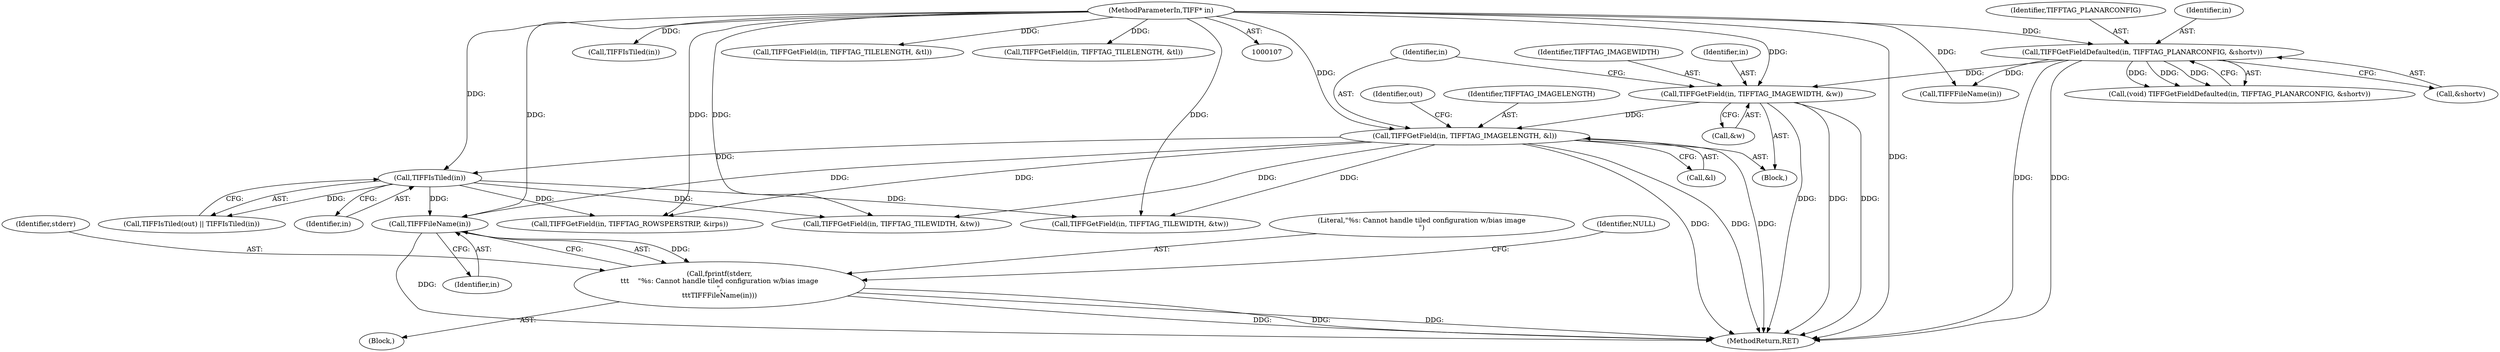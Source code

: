 digraph "0_libtiff_5c080298d59efa53264d7248bbe3a04660db6ef7_1@pointer" {
"1000192" [label="(Call,TIFFFileName(in))"];
"1000151" [label="(Call,TIFFGetField(in, TIFFTAG_IMAGELENGTH, &l))"];
"1000146" [label="(Call,TIFFGetField(in, TIFFTAG_IMAGEWIDTH, &w))"];
"1000121" [label="(Call,TIFFGetFieldDefaulted(in, TIFFTAG_PLANARCONFIG, &shortv))"];
"1000108" [label="(MethodParameterIn,TIFF* in)"];
"1000161" [label="(Call,TIFFIsTiled(in))"];
"1000189" [label="(Call,fprintf(stderr,\n\t\t\t    \"%s: Cannot handle tiled configuration w/bias image\n\",\n\t\t\tTIFFFileName(in)))"];
"1000124" [label="(Call,&shortv)"];
"1000171" [label="(Call,TIFFGetField(in, TIFFTAG_ROWSPERSTRIP, &irps))"];
"1000149" [label="(Call,&w)"];
"1000121" [label="(Call,TIFFGetFieldDefaulted(in, TIFFTAG_PLANARCONFIG, &shortv))"];
"1000151" [label="(Call,TIFFGetField(in, TIFFTAG_IMAGELENGTH, &l))"];
"1000160" [label="(Identifier,out)"];
"1000153" [label="(Identifier,TIFFTAG_IMAGELENGTH)"];
"1000193" [label="(Identifier,in)"];
"1000146" [label="(Call,TIFFGetField(in, TIFFTAG_IMAGEWIDTH, &w))"];
"1000202" [label="(Call,TIFFGetField(in, TIFFTAG_TILEWIDTH, &tw))"];
"1000147" [label="(Identifier,in)"];
"1000162" [label="(Identifier,in)"];
"1000122" [label="(Identifier,in)"];
"1000152" [label="(Identifier,in)"];
"1000189" [label="(Call,fprintf(stderr,\n\t\t\t    \"%s: Cannot handle tiled configuration w/bias image\n\",\n\t\t\tTIFFFileName(in)))"];
"1000254" [label="(Call,TIFFIsTiled(in))"];
"1000192" [label="(Call,TIFFFileName(in))"];
"1000195" [label="(Identifier,NULL)"];
"1000231" [label="(Call,TIFFGetField(in, TIFFTAG_TILEWIDTH, &tw))"];
"1000300" [label="(MethodReturn,RET)"];
"1000112" [label="(Block,)"];
"1000119" [label="(Call,(void) TIFFGetFieldDefaulted(in, TIFFTAG_PLANARCONFIG, &shortv))"];
"1000212" [label="(Call,TIFFGetField(in, TIFFTAG_TILELENGTH, &tl))"];
"1000161" [label="(Call,TIFFIsTiled(in))"];
"1000190" [label="(Identifier,stderr)"];
"1000191" [label="(Literal,\"%s: Cannot handle tiled configuration w/bias image\n\")"];
"1000188" [label="(Block,)"];
"1000148" [label="(Identifier,TIFFTAG_IMAGEWIDTH)"];
"1000123" [label="(Identifier,TIFFTAG_PLANARCONFIG)"];
"1000158" [label="(Call,TIFFIsTiled(out) || TIFFIsTiled(in))"];
"1000154" [label="(Call,&l)"];
"1000108" [label="(MethodParameterIn,TIFF* in)"];
"1000236" [label="(Call,TIFFGetField(in, TIFFTAG_TILELENGTH, &tl))"];
"1000142" [label="(Call,TIFFFileName(in))"];
"1000192" -> "1000189"  [label="AST: "];
"1000192" -> "1000193"  [label="CFG: "];
"1000193" -> "1000192"  [label="AST: "];
"1000189" -> "1000192"  [label="CFG: "];
"1000192" -> "1000300"  [label="DDG: "];
"1000192" -> "1000189"  [label="DDG: "];
"1000151" -> "1000192"  [label="DDG: "];
"1000161" -> "1000192"  [label="DDG: "];
"1000108" -> "1000192"  [label="DDG: "];
"1000151" -> "1000112"  [label="AST: "];
"1000151" -> "1000154"  [label="CFG: "];
"1000152" -> "1000151"  [label="AST: "];
"1000153" -> "1000151"  [label="AST: "];
"1000154" -> "1000151"  [label="AST: "];
"1000160" -> "1000151"  [label="CFG: "];
"1000151" -> "1000300"  [label="DDG: "];
"1000151" -> "1000300"  [label="DDG: "];
"1000151" -> "1000300"  [label="DDG: "];
"1000146" -> "1000151"  [label="DDG: "];
"1000108" -> "1000151"  [label="DDG: "];
"1000151" -> "1000161"  [label="DDG: "];
"1000151" -> "1000171"  [label="DDG: "];
"1000151" -> "1000202"  [label="DDG: "];
"1000151" -> "1000231"  [label="DDG: "];
"1000146" -> "1000112"  [label="AST: "];
"1000146" -> "1000149"  [label="CFG: "];
"1000147" -> "1000146"  [label="AST: "];
"1000148" -> "1000146"  [label="AST: "];
"1000149" -> "1000146"  [label="AST: "];
"1000152" -> "1000146"  [label="CFG: "];
"1000146" -> "1000300"  [label="DDG: "];
"1000146" -> "1000300"  [label="DDG: "];
"1000146" -> "1000300"  [label="DDG: "];
"1000121" -> "1000146"  [label="DDG: "];
"1000108" -> "1000146"  [label="DDG: "];
"1000121" -> "1000119"  [label="AST: "];
"1000121" -> "1000124"  [label="CFG: "];
"1000122" -> "1000121"  [label="AST: "];
"1000123" -> "1000121"  [label="AST: "];
"1000124" -> "1000121"  [label="AST: "];
"1000119" -> "1000121"  [label="CFG: "];
"1000121" -> "1000300"  [label="DDG: "];
"1000121" -> "1000300"  [label="DDG: "];
"1000121" -> "1000119"  [label="DDG: "];
"1000121" -> "1000119"  [label="DDG: "];
"1000121" -> "1000119"  [label="DDG: "];
"1000108" -> "1000121"  [label="DDG: "];
"1000121" -> "1000142"  [label="DDG: "];
"1000108" -> "1000107"  [label="AST: "];
"1000108" -> "1000300"  [label="DDG: "];
"1000108" -> "1000142"  [label="DDG: "];
"1000108" -> "1000161"  [label="DDG: "];
"1000108" -> "1000171"  [label="DDG: "];
"1000108" -> "1000202"  [label="DDG: "];
"1000108" -> "1000212"  [label="DDG: "];
"1000108" -> "1000231"  [label="DDG: "];
"1000108" -> "1000236"  [label="DDG: "];
"1000108" -> "1000254"  [label="DDG: "];
"1000161" -> "1000158"  [label="AST: "];
"1000161" -> "1000162"  [label="CFG: "];
"1000162" -> "1000161"  [label="AST: "];
"1000158" -> "1000161"  [label="CFG: "];
"1000161" -> "1000158"  [label="DDG: "];
"1000161" -> "1000171"  [label="DDG: "];
"1000161" -> "1000202"  [label="DDG: "];
"1000161" -> "1000231"  [label="DDG: "];
"1000189" -> "1000188"  [label="AST: "];
"1000190" -> "1000189"  [label="AST: "];
"1000191" -> "1000189"  [label="AST: "];
"1000195" -> "1000189"  [label="CFG: "];
"1000189" -> "1000300"  [label="DDG: "];
"1000189" -> "1000300"  [label="DDG: "];
"1000189" -> "1000300"  [label="DDG: "];
}
